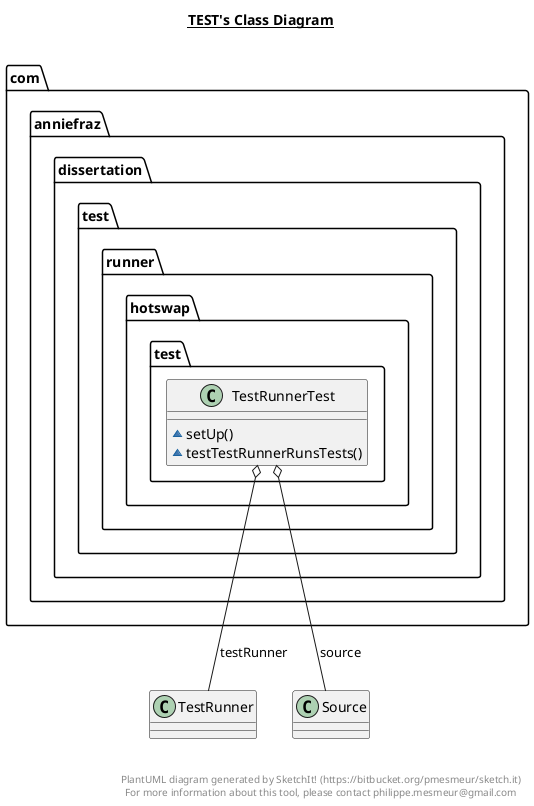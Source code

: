 @startuml

title __TEST's Class Diagram__\n

  package com.anniefraz.dissertation.test.runner.hotswap {
    package com.anniefraz.dissertation.test.runner.hotswap.test {
      class TestRunnerTest {
          ~ setUp()
          ~ testTestRunnerRunsTests()
      }
    }
  }
  

  TestRunnerTest o-- TestRunner : testRunner
  TestRunnerTest o-- Source : source


right footer


PlantUML diagram generated by SketchIt! (https://bitbucket.org/pmesmeur/sketch.it)
For more information about this tool, please contact philippe.mesmeur@gmail.com
endfooter

@enduml
